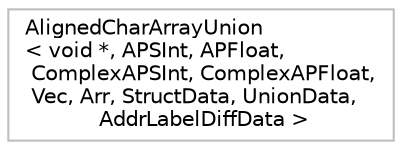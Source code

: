 digraph "Graphical Class Hierarchy"
{
 // LATEX_PDF_SIZE
  bgcolor="transparent";
  edge [fontname="Helvetica",fontsize="10",labelfontname="Helvetica",labelfontsize="10"];
  node [fontname="Helvetica",fontsize="10",shape=record];
  rankdir="LR";
  Node0 [label="AlignedCharArrayUnion\l\< void *, APSInt, APFloat,\l ComplexAPSInt, ComplexAPFloat,\l Vec, Arr, StructData, UnionData,\l AddrLabelDiffData \>",height=0.2,width=0.4,color="grey75",tooltip=" "];
}
